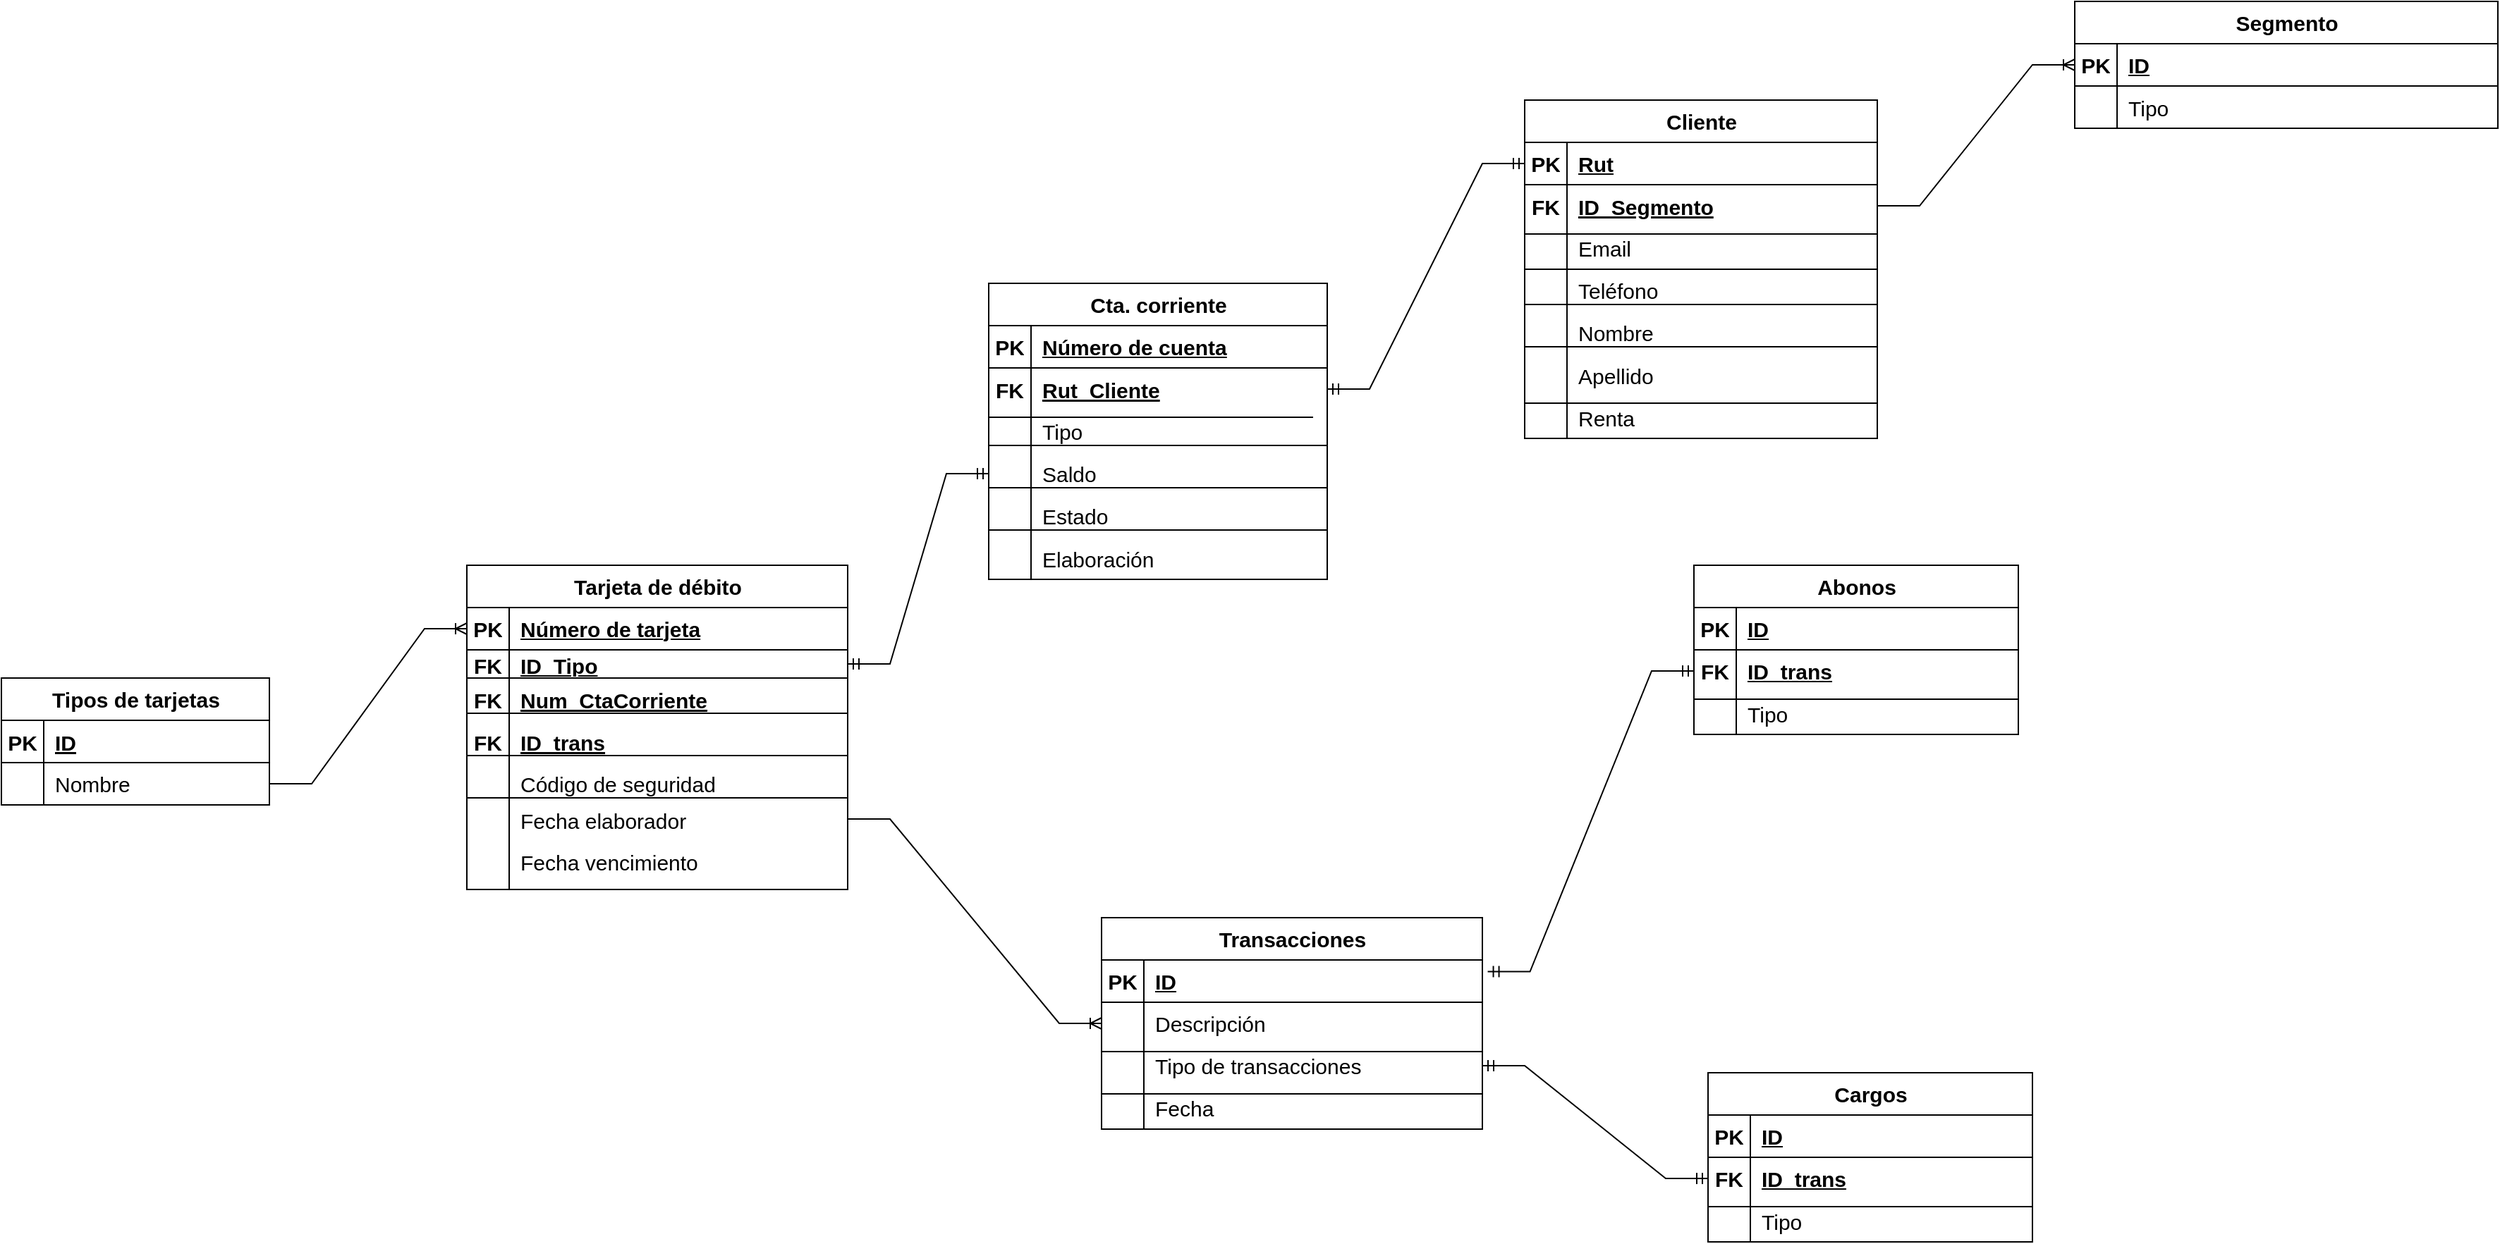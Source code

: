<mxfile version="28.2.5">
  <diagram name="Página-1" id="zGuOW8MlXvTm0jFQxQUc">
    <mxGraphModel dx="1866" dy="1105" grid="1" gridSize="10" guides="1" tooltips="1" connect="1" arrows="1" fold="1" page="1" pageScale="1" pageWidth="6000" pageHeight="4000" math="0" shadow="0">
      <root>
        <mxCell id="0" />
        <mxCell id="1" parent="0" />
        <mxCell id="PVCWbv62_VOwnZHfIBGJ-14" value="Tarjeta de débito" style="shape=table;startSize=30;container=1;collapsible=1;childLayout=tableLayout;fixedRows=1;rowLines=0;fontStyle=1;align=center;resizeLast=1;html=1;fontSize=15;" parent="1" vertex="1">
          <mxGeometry x="2850" y="3880" width="270" height="230" as="geometry" />
        </mxCell>
        <mxCell id="PVCWbv62_VOwnZHfIBGJ-15" value="" style="shape=tableRow;horizontal=0;startSize=0;swimlaneHead=0;swimlaneBody=0;fillColor=none;collapsible=0;dropTarget=0;points=[[0,0.5],[1,0.5]];portConstraint=eastwest;top=0;left=0;right=0;bottom=1;fontSize=15;" parent="PVCWbv62_VOwnZHfIBGJ-14" vertex="1">
          <mxGeometry y="30" width="270" height="30" as="geometry" />
        </mxCell>
        <mxCell id="PVCWbv62_VOwnZHfIBGJ-16" value="PK" style="shape=partialRectangle;connectable=0;fillColor=none;top=0;left=0;bottom=0;right=0;fontStyle=1;overflow=hidden;whiteSpace=wrap;html=1;fontSize=15;" parent="PVCWbv62_VOwnZHfIBGJ-15" vertex="1">
          <mxGeometry width="30" height="30" as="geometry">
            <mxRectangle width="30" height="30" as="alternateBounds" />
          </mxGeometry>
        </mxCell>
        <mxCell id="PVCWbv62_VOwnZHfIBGJ-17" value="Número de tarjeta" style="shape=partialRectangle;connectable=0;fillColor=none;top=0;left=0;bottom=0;right=0;align=left;spacingLeft=6;fontStyle=5;overflow=hidden;whiteSpace=wrap;html=1;fontSize=15;" parent="PVCWbv62_VOwnZHfIBGJ-15" vertex="1">
          <mxGeometry x="30" width="240" height="30" as="geometry">
            <mxRectangle width="240" height="30" as="alternateBounds" />
          </mxGeometry>
        </mxCell>
        <mxCell id="PVCWbv62_VOwnZHfIBGJ-18" value="" style="shape=tableRow;horizontal=0;startSize=0;swimlaneHead=0;swimlaneBody=0;fillColor=none;collapsible=0;dropTarget=0;points=[[0,0.5],[1,0.5]];portConstraint=eastwest;top=0;left=0;right=0;bottom=0;fontSize=15;" parent="PVCWbv62_VOwnZHfIBGJ-14" vertex="1">
          <mxGeometry y="60" width="270" height="20" as="geometry" />
        </mxCell>
        <mxCell id="PVCWbv62_VOwnZHfIBGJ-19" value="&lt;b&gt;FK&lt;/b&gt;" style="shape=partialRectangle;connectable=0;fillColor=none;top=0;left=0;bottom=0;right=0;editable=1;overflow=hidden;whiteSpace=wrap;html=1;fontSize=15;" parent="PVCWbv62_VOwnZHfIBGJ-18" vertex="1">
          <mxGeometry width="30" height="20" as="geometry">
            <mxRectangle width="30" height="20" as="alternateBounds" />
          </mxGeometry>
        </mxCell>
        <mxCell id="PVCWbv62_VOwnZHfIBGJ-20" value="&lt;u&gt;&lt;b&gt;ID_Tipo&lt;/b&gt;&lt;/u&gt;" style="shape=partialRectangle;connectable=0;fillColor=none;top=0;left=0;bottom=0;right=0;align=left;spacingLeft=6;overflow=hidden;whiteSpace=wrap;html=1;fontSize=15;" parent="PVCWbv62_VOwnZHfIBGJ-18" vertex="1">
          <mxGeometry x="30" width="240" height="20" as="geometry">
            <mxRectangle width="240" height="20" as="alternateBounds" />
          </mxGeometry>
        </mxCell>
        <mxCell id="PVCWbv62_VOwnZHfIBGJ-183" value="" style="shape=tableRow;horizontal=0;startSize=0;swimlaneHead=0;swimlaneBody=0;fillColor=none;collapsible=0;dropTarget=0;points=[[0,0.5],[1,0.5]];portConstraint=eastwest;top=0;left=0;right=0;bottom=0;fontSize=15;" parent="PVCWbv62_VOwnZHfIBGJ-14" vertex="1">
          <mxGeometry y="80" width="270" height="30" as="geometry" />
        </mxCell>
        <mxCell id="PVCWbv62_VOwnZHfIBGJ-184" value="FK" style="shape=partialRectangle;connectable=0;fillColor=none;top=0;left=0;bottom=0;right=0;editable=1;overflow=hidden;fontSize=15;fontStyle=1" parent="PVCWbv62_VOwnZHfIBGJ-183" vertex="1">
          <mxGeometry width="30" height="30" as="geometry">
            <mxRectangle width="30" height="30" as="alternateBounds" />
          </mxGeometry>
        </mxCell>
        <mxCell id="PVCWbv62_VOwnZHfIBGJ-185" value="Num_CtaCorriente" style="shape=partialRectangle;connectable=0;fillColor=none;top=0;left=0;bottom=0;right=0;align=left;spacingLeft=6;overflow=hidden;fontSize=15;fontStyle=5" parent="PVCWbv62_VOwnZHfIBGJ-183" vertex="1">
          <mxGeometry x="30" width="240" height="30" as="geometry">
            <mxRectangle width="240" height="30" as="alternateBounds" />
          </mxGeometry>
        </mxCell>
        <mxCell id="-dwViSRETKTNQsfIQmYe-3" value="" style="shape=tableRow;horizontal=0;startSize=0;swimlaneHead=0;swimlaneBody=0;fillColor=none;collapsible=0;dropTarget=0;points=[[0,0.5],[1,0.5]];portConstraint=eastwest;top=0;left=0;right=0;bottom=0;fontSize=15;" vertex="1" parent="PVCWbv62_VOwnZHfIBGJ-14">
          <mxGeometry y="110" width="270" height="30" as="geometry" />
        </mxCell>
        <mxCell id="-dwViSRETKTNQsfIQmYe-4" value="FK" style="shape=partialRectangle;connectable=0;fillColor=none;top=0;left=0;bottom=0;right=0;editable=1;overflow=hidden;fontSize=15;fontStyle=1" vertex="1" parent="-dwViSRETKTNQsfIQmYe-3">
          <mxGeometry width="30" height="30" as="geometry">
            <mxRectangle width="30" height="30" as="alternateBounds" />
          </mxGeometry>
        </mxCell>
        <mxCell id="-dwViSRETKTNQsfIQmYe-5" value="ID_trans" style="shape=partialRectangle;connectable=0;fillColor=none;top=0;left=0;bottom=0;right=0;align=left;spacingLeft=6;overflow=hidden;fontSize=15;fontStyle=5" vertex="1" parent="-dwViSRETKTNQsfIQmYe-3">
          <mxGeometry x="30" width="240" height="30" as="geometry">
            <mxRectangle width="240" height="30" as="alternateBounds" />
          </mxGeometry>
        </mxCell>
        <mxCell id="PVCWbv62_VOwnZHfIBGJ-21" value="" style="shape=tableRow;horizontal=0;startSize=0;swimlaneHead=0;swimlaneBody=0;fillColor=none;collapsible=0;dropTarget=0;points=[[0,0.5],[1,0.5]];portConstraint=eastwest;top=0;left=0;right=0;bottom=0;fontSize=15;" parent="PVCWbv62_VOwnZHfIBGJ-14" vertex="1">
          <mxGeometry y="140" width="270" height="30" as="geometry" />
        </mxCell>
        <mxCell id="PVCWbv62_VOwnZHfIBGJ-22" value="" style="shape=partialRectangle;connectable=0;fillColor=none;top=0;left=0;bottom=0;right=0;editable=1;overflow=hidden;whiteSpace=wrap;html=1;fontSize=15;" parent="PVCWbv62_VOwnZHfIBGJ-21" vertex="1">
          <mxGeometry width="30" height="30" as="geometry">
            <mxRectangle width="30" height="30" as="alternateBounds" />
          </mxGeometry>
        </mxCell>
        <mxCell id="PVCWbv62_VOwnZHfIBGJ-23" value="Código de seguridad" style="shape=partialRectangle;connectable=0;fillColor=none;top=0;left=0;bottom=0;right=0;align=left;spacingLeft=6;overflow=hidden;whiteSpace=wrap;html=1;fontSize=15;" parent="PVCWbv62_VOwnZHfIBGJ-21" vertex="1">
          <mxGeometry x="30" width="240" height="30" as="geometry">
            <mxRectangle width="240" height="30" as="alternateBounds" />
          </mxGeometry>
        </mxCell>
        <mxCell id="PVCWbv62_VOwnZHfIBGJ-24" value="" style="shape=tableRow;horizontal=0;startSize=0;swimlaneHead=0;swimlaneBody=0;fillColor=none;collapsible=0;dropTarget=0;points=[[0,0.5],[1,0.5]];portConstraint=eastwest;top=0;left=0;right=0;bottom=0;fontSize=15;" parent="PVCWbv62_VOwnZHfIBGJ-14" vertex="1">
          <mxGeometry y="170" width="270" height="20" as="geometry" />
        </mxCell>
        <mxCell id="PVCWbv62_VOwnZHfIBGJ-25" value="" style="shape=partialRectangle;connectable=0;fillColor=none;top=0;left=0;bottom=0;right=0;editable=1;overflow=hidden;whiteSpace=wrap;html=1;fontSize=15;" parent="PVCWbv62_VOwnZHfIBGJ-24" vertex="1">
          <mxGeometry width="30" height="20" as="geometry">
            <mxRectangle width="30" height="20" as="alternateBounds" />
          </mxGeometry>
        </mxCell>
        <mxCell id="PVCWbv62_VOwnZHfIBGJ-26" value="Fecha elaborador" style="shape=partialRectangle;connectable=0;fillColor=none;top=0;left=0;bottom=0;right=0;align=left;spacingLeft=6;overflow=hidden;whiteSpace=wrap;html=1;fontSize=15;" parent="PVCWbv62_VOwnZHfIBGJ-24" vertex="1">
          <mxGeometry x="30" width="240" height="20" as="geometry">
            <mxRectangle width="240" height="20" as="alternateBounds" />
          </mxGeometry>
        </mxCell>
        <mxCell id="PVCWbv62_VOwnZHfIBGJ-28" value="" style="shape=tableRow;horizontal=0;startSize=0;swimlaneHead=0;swimlaneBody=0;fillColor=none;collapsible=0;dropTarget=0;points=[[0,0.5],[1,0.5]];portConstraint=eastwest;top=0;left=0;right=0;bottom=0;fontSize=15;" parent="PVCWbv62_VOwnZHfIBGJ-14" vertex="1">
          <mxGeometry y="190" width="270" height="40" as="geometry" />
        </mxCell>
        <mxCell id="PVCWbv62_VOwnZHfIBGJ-29" value="" style="shape=partialRectangle;connectable=0;fillColor=none;top=0;left=0;bottom=0;right=0;editable=1;overflow=hidden;fontSize=15;" parent="PVCWbv62_VOwnZHfIBGJ-28" vertex="1">
          <mxGeometry width="30" height="40" as="geometry">
            <mxRectangle width="30" height="40" as="alternateBounds" />
          </mxGeometry>
        </mxCell>
        <mxCell id="PVCWbv62_VOwnZHfIBGJ-30" value="Fecha vencimiento" style="shape=partialRectangle;connectable=0;fillColor=none;top=0;left=0;bottom=0;right=0;align=left;spacingLeft=6;overflow=hidden;fontSize=15;" parent="PVCWbv62_VOwnZHfIBGJ-28" vertex="1">
          <mxGeometry x="30" width="240" height="40" as="geometry">
            <mxRectangle width="240" height="40" as="alternateBounds" />
          </mxGeometry>
        </mxCell>
        <mxCell id="PVCWbv62_VOwnZHfIBGJ-31" style="edgeStyle=orthogonalEdgeStyle;rounded=0;orthogonalLoop=1;jettySize=auto;html=1;exitX=0.5;exitY=1;exitDx=0;exitDy=0;entryX=0.503;entryY=1.022;entryDx=0;entryDy=0;entryPerimeter=0;fontSize=15;" parent="PVCWbv62_VOwnZHfIBGJ-14" source="PVCWbv62_VOwnZHfIBGJ-14" target="PVCWbv62_VOwnZHfIBGJ-28" edge="1">
          <mxGeometry relative="1" as="geometry" />
        </mxCell>
        <mxCell id="PVCWbv62_VOwnZHfIBGJ-36" value="Tipos de tarjetas" style="shape=table;startSize=30;container=1;collapsible=1;childLayout=tableLayout;fixedRows=1;rowLines=0;fontStyle=1;align=center;resizeLast=1;html=1;fontSize=15;" parent="1" vertex="1">
          <mxGeometry x="2520" y="3960" width="190" height="90" as="geometry" />
        </mxCell>
        <mxCell id="m0Mrnol7R8_6-T-omdKF-2" value="" style="shape=tableRow;horizontal=0;startSize=0;swimlaneHead=0;swimlaneBody=0;fillColor=none;collapsible=0;dropTarget=0;points=[[0,0.5],[1,0.5]];portConstraint=eastwest;top=0;left=0;right=0;bottom=0;strokeWidth=1;fontSize=15;" parent="PVCWbv62_VOwnZHfIBGJ-36" vertex="1">
          <mxGeometry y="30" width="190" height="30" as="geometry" />
        </mxCell>
        <mxCell id="m0Mrnol7R8_6-T-omdKF-3" value="PK" style="shape=partialRectangle;connectable=0;fillColor=none;top=0;left=0;bottom=0;right=0;editable=1;overflow=hidden;strokeWidth=1;fontSize=15;fontStyle=1" parent="m0Mrnol7R8_6-T-omdKF-2" vertex="1">
          <mxGeometry width="30" height="30" as="geometry">
            <mxRectangle width="30" height="30" as="alternateBounds" />
          </mxGeometry>
        </mxCell>
        <mxCell id="m0Mrnol7R8_6-T-omdKF-4" value="ID" style="shape=partialRectangle;connectable=0;fillColor=none;top=0;left=0;bottom=0;right=0;align=left;spacingLeft=6;overflow=hidden;strokeWidth=1;fontSize=15;fontStyle=5" parent="m0Mrnol7R8_6-T-omdKF-2" vertex="1">
          <mxGeometry x="30" width="160" height="30" as="geometry">
            <mxRectangle width="160" height="30" as="alternateBounds" />
          </mxGeometry>
        </mxCell>
        <mxCell id="PVCWbv62_VOwnZHfIBGJ-40" value="" style="shape=tableRow;horizontal=0;startSize=0;swimlaneHead=0;swimlaneBody=0;fillColor=none;collapsible=0;dropTarget=0;points=[[0,0.5],[1,0.5]];portConstraint=eastwest;top=0;left=0;right=0;bottom=0;fontSize=15;" parent="PVCWbv62_VOwnZHfIBGJ-36" vertex="1">
          <mxGeometry y="60" width="190" height="30" as="geometry" />
        </mxCell>
        <mxCell id="PVCWbv62_VOwnZHfIBGJ-41" value="" style="shape=partialRectangle;connectable=0;fillColor=none;top=0;left=0;bottom=0;right=0;editable=1;overflow=hidden;whiteSpace=wrap;html=1;fontSize=15;" parent="PVCWbv62_VOwnZHfIBGJ-40" vertex="1">
          <mxGeometry width="30" height="30" as="geometry">
            <mxRectangle width="30" height="30" as="alternateBounds" />
          </mxGeometry>
        </mxCell>
        <mxCell id="PVCWbv62_VOwnZHfIBGJ-42" value="Nombre" style="shape=partialRectangle;connectable=0;fillColor=none;top=0;left=0;bottom=0;right=0;align=left;spacingLeft=6;overflow=hidden;whiteSpace=wrap;html=1;fontSize=15;" parent="PVCWbv62_VOwnZHfIBGJ-40" vertex="1">
          <mxGeometry x="30" width="160" height="30" as="geometry">
            <mxRectangle width="160" height="30" as="alternateBounds" />
          </mxGeometry>
        </mxCell>
        <mxCell id="PVCWbv62_VOwnZHfIBGJ-54" value="" style="edgeStyle=entityRelationEdgeStyle;fontSize=12;html=1;endArrow=ERoneToMany;rounded=0;entryX=0;entryY=0.5;entryDx=0;entryDy=0;exitX=1;exitY=0.5;exitDx=0;exitDy=0;" parent="1" target="PVCWbv62_VOwnZHfIBGJ-15" edge="1">
          <mxGeometry width="100" height="100" relative="1" as="geometry">
            <mxPoint x="2710" y="4035" as="sourcePoint" />
            <mxPoint x="2820" y="3950" as="targetPoint" />
          </mxGeometry>
        </mxCell>
        <mxCell id="PVCWbv62_VOwnZHfIBGJ-55" value="" style="line;strokeWidth=1;rotatable=0;dashed=0;labelPosition=right;align=left;verticalAlign=middle;spacingTop=0;spacingLeft=6;points=[];portConstraint=eastwest;" parent="1" vertex="1">
          <mxGeometry x="2850" y="3955" width="270" height="10" as="geometry" />
        </mxCell>
        <mxCell id="PVCWbv62_VOwnZHfIBGJ-56" value="" style="line;strokeWidth=1;rotatable=0;dashed=0;labelPosition=right;align=left;verticalAlign=middle;spacingTop=0;spacingLeft=6;points=[];portConstraint=eastwest;" parent="1" vertex="1">
          <mxGeometry x="2850" y="3980" width="270" height="10" as="geometry" />
        </mxCell>
        <mxCell id="PVCWbv62_VOwnZHfIBGJ-57" value="" style="line;strokeWidth=1;rotatable=0;dashed=0;labelPosition=right;align=left;verticalAlign=middle;spacingTop=0;spacingLeft=6;points=[];portConstraint=eastwest;" parent="1" vertex="1">
          <mxGeometry x="2850" y="4010" width="270" height="10" as="geometry" />
        </mxCell>
        <mxCell id="PVCWbv62_VOwnZHfIBGJ-58" value="Transacciones" style="shape=table;startSize=30;container=1;collapsible=1;childLayout=tableLayout;fixedRows=1;rowLines=0;fontStyle=1;align=center;resizeLast=1;html=1;fontSize=15;" parent="1" vertex="1">
          <mxGeometry x="3300" y="4130" width="270" height="150" as="geometry" />
        </mxCell>
        <mxCell id="PVCWbv62_VOwnZHfIBGJ-59" value="" style="shape=tableRow;horizontal=0;startSize=0;swimlaneHead=0;swimlaneBody=0;fillColor=none;collapsible=0;dropTarget=0;points=[[0,0.5],[1,0.5]];portConstraint=eastwest;top=0;left=0;right=0;bottom=1;fontSize=15;" parent="PVCWbv62_VOwnZHfIBGJ-58" vertex="1">
          <mxGeometry y="30" width="270" height="30" as="geometry" />
        </mxCell>
        <mxCell id="PVCWbv62_VOwnZHfIBGJ-60" value="PK" style="shape=partialRectangle;connectable=0;fillColor=none;top=0;left=0;bottom=0;right=0;fontStyle=1;overflow=hidden;whiteSpace=wrap;html=1;fontSize=15;" parent="PVCWbv62_VOwnZHfIBGJ-59" vertex="1">
          <mxGeometry width="30" height="30" as="geometry">
            <mxRectangle width="30" height="30" as="alternateBounds" />
          </mxGeometry>
        </mxCell>
        <mxCell id="PVCWbv62_VOwnZHfIBGJ-61" value="ID" style="shape=partialRectangle;connectable=0;fillColor=none;top=0;left=0;bottom=0;right=0;align=left;spacingLeft=6;fontStyle=5;overflow=hidden;whiteSpace=wrap;html=1;fontSize=15;" parent="PVCWbv62_VOwnZHfIBGJ-59" vertex="1">
          <mxGeometry x="30" width="240" height="30" as="geometry">
            <mxRectangle width="240" height="30" as="alternateBounds" />
          </mxGeometry>
        </mxCell>
        <mxCell id="PVCWbv62_VOwnZHfIBGJ-62" value="" style="shape=tableRow;horizontal=0;startSize=0;swimlaneHead=0;swimlaneBody=0;fillColor=none;collapsible=0;dropTarget=0;points=[[0,0.5],[1,0.5]];portConstraint=eastwest;top=0;left=0;right=0;bottom=0;fontSize=15;" parent="PVCWbv62_VOwnZHfIBGJ-58" vertex="1">
          <mxGeometry y="60" width="270" height="30" as="geometry" />
        </mxCell>
        <mxCell id="PVCWbv62_VOwnZHfIBGJ-63" value="" style="shape=partialRectangle;connectable=0;fillColor=none;top=0;left=0;bottom=0;right=0;editable=1;overflow=hidden;whiteSpace=wrap;html=1;fontSize=15;" parent="PVCWbv62_VOwnZHfIBGJ-62" vertex="1">
          <mxGeometry width="30" height="30" as="geometry">
            <mxRectangle width="30" height="30" as="alternateBounds" />
          </mxGeometry>
        </mxCell>
        <mxCell id="PVCWbv62_VOwnZHfIBGJ-64" value="Descripción" style="shape=partialRectangle;connectable=0;fillColor=none;top=0;left=0;bottom=0;right=0;align=left;spacingLeft=6;overflow=hidden;whiteSpace=wrap;html=1;fontSize=15;" parent="PVCWbv62_VOwnZHfIBGJ-62" vertex="1">
          <mxGeometry x="30" width="240" height="30" as="geometry">
            <mxRectangle width="240" height="30" as="alternateBounds" />
          </mxGeometry>
        </mxCell>
        <mxCell id="PVCWbv62_VOwnZHfIBGJ-65" value="" style="shape=tableRow;horizontal=0;startSize=0;swimlaneHead=0;swimlaneBody=0;fillColor=none;collapsible=0;dropTarget=0;points=[[0,0.5],[1,0.5]];portConstraint=eastwest;top=0;left=0;right=0;bottom=0;fontSize=15;" parent="PVCWbv62_VOwnZHfIBGJ-58" vertex="1">
          <mxGeometry y="90" width="270" height="30" as="geometry" />
        </mxCell>
        <mxCell id="PVCWbv62_VOwnZHfIBGJ-66" value="" style="shape=partialRectangle;connectable=0;fillColor=none;top=0;left=0;bottom=0;right=0;editable=1;overflow=hidden;whiteSpace=wrap;html=1;fontSize=15;" parent="PVCWbv62_VOwnZHfIBGJ-65" vertex="1">
          <mxGeometry width="30" height="30" as="geometry">
            <mxRectangle width="30" height="30" as="alternateBounds" />
          </mxGeometry>
        </mxCell>
        <mxCell id="PVCWbv62_VOwnZHfIBGJ-67" value="Tipo de transacciones" style="shape=partialRectangle;connectable=0;fillColor=none;top=0;left=0;bottom=0;right=0;align=left;spacingLeft=6;overflow=hidden;whiteSpace=wrap;html=1;fontSize=15;" parent="PVCWbv62_VOwnZHfIBGJ-65" vertex="1">
          <mxGeometry x="30" width="240" height="30" as="geometry">
            <mxRectangle width="240" height="30" as="alternateBounds" />
          </mxGeometry>
        </mxCell>
        <mxCell id="PVCWbv62_VOwnZHfIBGJ-68" value="" style="shape=tableRow;horizontal=0;startSize=0;swimlaneHead=0;swimlaneBody=0;fillColor=none;collapsible=0;dropTarget=0;points=[[0,0.5],[1,0.5]];portConstraint=eastwest;top=0;left=0;right=0;bottom=0;fontSize=15;" parent="PVCWbv62_VOwnZHfIBGJ-58" vertex="1">
          <mxGeometry y="120" width="270" height="30" as="geometry" />
        </mxCell>
        <mxCell id="PVCWbv62_VOwnZHfIBGJ-69" value="" style="shape=partialRectangle;connectable=0;fillColor=none;top=0;left=0;bottom=0;right=0;editable=1;overflow=hidden;whiteSpace=wrap;html=1;fontSize=15;" parent="PVCWbv62_VOwnZHfIBGJ-68" vertex="1">
          <mxGeometry width="30" height="30" as="geometry">
            <mxRectangle width="30" height="30" as="alternateBounds" />
          </mxGeometry>
        </mxCell>
        <mxCell id="PVCWbv62_VOwnZHfIBGJ-70" value="Fecha" style="shape=partialRectangle;connectable=0;fillColor=none;top=0;left=0;bottom=0;right=0;align=left;spacingLeft=6;overflow=hidden;whiteSpace=wrap;html=1;fontSize=15;" parent="PVCWbv62_VOwnZHfIBGJ-68" vertex="1">
          <mxGeometry x="30" width="240" height="30" as="geometry">
            <mxRectangle width="240" height="30" as="alternateBounds" />
          </mxGeometry>
        </mxCell>
        <mxCell id="PVCWbv62_VOwnZHfIBGJ-97" value="Abonos" style="shape=table;startSize=30;container=1;collapsible=1;childLayout=tableLayout;fixedRows=1;rowLines=0;fontStyle=1;align=center;resizeLast=1;html=1;fontSize=15;" parent="1" vertex="1">
          <mxGeometry x="3720" y="3880" width="230" height="120" as="geometry" />
        </mxCell>
        <mxCell id="PVCWbv62_VOwnZHfIBGJ-98" value="" style="shape=tableRow;horizontal=0;startSize=0;swimlaneHead=0;swimlaneBody=0;fillColor=none;collapsible=0;dropTarget=0;points=[[0,0.5],[1,0.5]];portConstraint=eastwest;top=0;left=0;right=0;bottom=1;fontSize=15;" parent="PVCWbv62_VOwnZHfIBGJ-97" vertex="1">
          <mxGeometry y="30" width="230" height="30" as="geometry" />
        </mxCell>
        <mxCell id="PVCWbv62_VOwnZHfIBGJ-99" value="PK" style="shape=partialRectangle;connectable=0;fillColor=none;top=0;left=0;bottom=0;right=0;fontStyle=1;overflow=hidden;whiteSpace=wrap;html=1;fontSize=15;" parent="PVCWbv62_VOwnZHfIBGJ-98" vertex="1">
          <mxGeometry width="30" height="30" as="geometry">
            <mxRectangle width="30" height="30" as="alternateBounds" />
          </mxGeometry>
        </mxCell>
        <mxCell id="PVCWbv62_VOwnZHfIBGJ-100" value="ID" style="shape=partialRectangle;connectable=0;fillColor=none;top=0;left=0;bottom=0;right=0;align=left;spacingLeft=6;fontStyle=5;overflow=hidden;whiteSpace=wrap;html=1;fontSize=15;" parent="PVCWbv62_VOwnZHfIBGJ-98" vertex="1">
          <mxGeometry x="30" width="200" height="30" as="geometry">
            <mxRectangle width="200" height="30" as="alternateBounds" />
          </mxGeometry>
        </mxCell>
        <mxCell id="PVCWbv62_VOwnZHfIBGJ-101" value="" style="shape=tableRow;horizontal=0;startSize=0;swimlaneHead=0;swimlaneBody=0;fillColor=none;collapsible=0;dropTarget=0;points=[[0,0.5],[1,0.5]];portConstraint=eastwest;top=0;left=0;right=0;bottom=0;fontSize=15;" parent="PVCWbv62_VOwnZHfIBGJ-97" vertex="1">
          <mxGeometry y="60" width="230" height="30" as="geometry" />
        </mxCell>
        <mxCell id="PVCWbv62_VOwnZHfIBGJ-102" value="&lt;b&gt;FK&lt;/b&gt;" style="shape=partialRectangle;connectable=0;fillColor=none;top=0;left=0;bottom=0;right=0;editable=1;overflow=hidden;whiteSpace=wrap;html=1;fontSize=15;" parent="PVCWbv62_VOwnZHfIBGJ-101" vertex="1">
          <mxGeometry width="30" height="30" as="geometry">
            <mxRectangle width="30" height="30" as="alternateBounds" />
          </mxGeometry>
        </mxCell>
        <mxCell id="PVCWbv62_VOwnZHfIBGJ-103" value="&lt;u&gt;&lt;b&gt;ID_trans&lt;/b&gt;&lt;/u&gt;" style="shape=partialRectangle;connectable=0;fillColor=none;top=0;left=0;bottom=0;right=0;align=left;spacingLeft=6;overflow=hidden;whiteSpace=wrap;html=1;fontSize=15;" parent="PVCWbv62_VOwnZHfIBGJ-101" vertex="1">
          <mxGeometry x="30" width="200" height="30" as="geometry">
            <mxRectangle width="200" height="30" as="alternateBounds" />
          </mxGeometry>
        </mxCell>
        <mxCell id="PVCWbv62_VOwnZHfIBGJ-148" value="" style="shape=tableRow;horizontal=0;startSize=0;swimlaneHead=0;swimlaneBody=0;fillColor=none;collapsible=0;dropTarget=0;points=[[0,0.5],[1,0.5]];portConstraint=eastwest;top=0;left=0;right=0;bottom=0;fontSize=15;" parent="PVCWbv62_VOwnZHfIBGJ-97" vertex="1">
          <mxGeometry y="90" width="230" height="30" as="geometry" />
        </mxCell>
        <mxCell id="PVCWbv62_VOwnZHfIBGJ-149" value="" style="shape=partialRectangle;connectable=0;fillColor=none;top=0;left=0;bottom=0;right=0;editable=1;overflow=hidden;fontSize=15;" parent="PVCWbv62_VOwnZHfIBGJ-148" vertex="1">
          <mxGeometry width="30" height="30" as="geometry">
            <mxRectangle width="30" height="30" as="alternateBounds" />
          </mxGeometry>
        </mxCell>
        <mxCell id="PVCWbv62_VOwnZHfIBGJ-150" value="Tipo" style="shape=partialRectangle;connectable=0;fillColor=none;top=0;left=0;bottom=0;right=0;align=left;spacingLeft=6;overflow=hidden;fontSize=15;" parent="PVCWbv62_VOwnZHfIBGJ-148" vertex="1">
          <mxGeometry x="30" width="200" height="30" as="geometry">
            <mxRectangle width="200" height="30" as="alternateBounds" />
          </mxGeometry>
        </mxCell>
        <mxCell id="PVCWbv62_VOwnZHfIBGJ-118" value="Cargos" style="shape=table;startSize=30;container=1;collapsible=1;childLayout=tableLayout;fixedRows=1;rowLines=0;fontStyle=1;align=center;resizeLast=1;html=1;fontSize=15;" parent="1" vertex="1">
          <mxGeometry x="3730" y="4240" width="230" height="120" as="geometry" />
        </mxCell>
        <mxCell id="PVCWbv62_VOwnZHfIBGJ-119" value="" style="shape=tableRow;horizontal=0;startSize=0;swimlaneHead=0;swimlaneBody=0;fillColor=none;collapsible=0;dropTarget=0;points=[[0,0.5],[1,0.5]];portConstraint=eastwest;top=0;left=0;right=0;bottom=1;fontSize=15;" parent="PVCWbv62_VOwnZHfIBGJ-118" vertex="1">
          <mxGeometry y="30" width="230" height="30" as="geometry" />
        </mxCell>
        <mxCell id="PVCWbv62_VOwnZHfIBGJ-120" value="PK" style="shape=partialRectangle;connectable=0;fillColor=none;top=0;left=0;bottom=0;right=0;fontStyle=1;overflow=hidden;whiteSpace=wrap;html=1;fontSize=15;" parent="PVCWbv62_VOwnZHfIBGJ-119" vertex="1">
          <mxGeometry width="30" height="30" as="geometry">
            <mxRectangle width="30" height="30" as="alternateBounds" />
          </mxGeometry>
        </mxCell>
        <mxCell id="PVCWbv62_VOwnZHfIBGJ-121" value="ID" style="shape=partialRectangle;connectable=0;fillColor=none;top=0;left=0;bottom=0;right=0;align=left;spacingLeft=6;fontStyle=5;overflow=hidden;whiteSpace=wrap;html=1;fontSize=15;" parent="PVCWbv62_VOwnZHfIBGJ-119" vertex="1">
          <mxGeometry x="30" width="200" height="30" as="geometry">
            <mxRectangle width="200" height="30" as="alternateBounds" />
          </mxGeometry>
        </mxCell>
        <mxCell id="PVCWbv62_VOwnZHfIBGJ-122" value="" style="shape=tableRow;horizontal=0;startSize=0;swimlaneHead=0;swimlaneBody=0;fillColor=none;collapsible=0;dropTarget=0;points=[[0,0.5],[1,0.5]];portConstraint=eastwest;top=0;left=0;right=0;bottom=0;fontSize=15;" parent="PVCWbv62_VOwnZHfIBGJ-118" vertex="1">
          <mxGeometry y="60" width="230" height="30" as="geometry" />
        </mxCell>
        <mxCell id="PVCWbv62_VOwnZHfIBGJ-123" value="&lt;b&gt;FK&lt;/b&gt;" style="shape=partialRectangle;connectable=0;fillColor=none;top=0;left=0;bottom=0;right=0;editable=1;overflow=hidden;whiteSpace=wrap;html=1;fontSize=15;" parent="PVCWbv62_VOwnZHfIBGJ-122" vertex="1">
          <mxGeometry width="30" height="30" as="geometry">
            <mxRectangle width="30" height="30" as="alternateBounds" />
          </mxGeometry>
        </mxCell>
        <mxCell id="PVCWbv62_VOwnZHfIBGJ-124" value="&lt;u&gt;&lt;b&gt;ID_trans&lt;/b&gt;&lt;/u&gt;" style="shape=partialRectangle;connectable=0;fillColor=none;top=0;left=0;bottom=0;right=0;align=left;spacingLeft=6;overflow=hidden;whiteSpace=wrap;html=1;fontSize=15;" parent="PVCWbv62_VOwnZHfIBGJ-122" vertex="1">
          <mxGeometry x="30" width="200" height="30" as="geometry">
            <mxRectangle width="200" height="30" as="alternateBounds" />
          </mxGeometry>
        </mxCell>
        <mxCell id="m0Mrnol7R8_6-T-omdKF-63" value="" style="shape=tableRow;horizontal=0;startSize=0;swimlaneHead=0;swimlaneBody=0;fillColor=none;collapsible=0;dropTarget=0;points=[[0,0.5],[1,0.5]];portConstraint=eastwest;top=0;left=0;right=0;bottom=0;fontSize=15;" parent="PVCWbv62_VOwnZHfIBGJ-118" vertex="1">
          <mxGeometry y="90" width="230" height="30" as="geometry" />
        </mxCell>
        <mxCell id="m0Mrnol7R8_6-T-omdKF-64" value="" style="shape=partialRectangle;connectable=0;fillColor=none;top=0;left=0;bottom=0;right=0;editable=1;overflow=hidden;fontSize=15;" parent="m0Mrnol7R8_6-T-omdKF-63" vertex="1">
          <mxGeometry width="30" height="30" as="geometry">
            <mxRectangle width="30" height="30" as="alternateBounds" />
          </mxGeometry>
        </mxCell>
        <mxCell id="m0Mrnol7R8_6-T-omdKF-65" value="Tipo" style="shape=partialRectangle;connectable=0;fillColor=none;top=0;left=0;bottom=0;right=0;align=left;spacingLeft=6;overflow=hidden;fontSize=15;" parent="m0Mrnol7R8_6-T-omdKF-63" vertex="1">
          <mxGeometry x="30" width="200" height="30" as="geometry">
            <mxRectangle width="200" height="30" as="alternateBounds" />
          </mxGeometry>
        </mxCell>
        <mxCell id="PVCWbv62_VOwnZHfIBGJ-167" value="" style="edgeStyle=entityRelationEdgeStyle;fontSize=12;html=1;endArrow=ERmandOne;startArrow=ERmandOne;rounded=0;exitX=1.014;exitY=0.277;exitDx=0;exitDy=0;exitPerimeter=0;entryX=0;entryY=0.5;entryDx=0;entryDy=0;" parent="1" source="PVCWbv62_VOwnZHfIBGJ-59" target="PVCWbv62_VOwnZHfIBGJ-101" edge="1">
          <mxGeometry width="100" height="100" relative="1" as="geometry">
            <mxPoint x="3590" y="4170" as="sourcePoint" />
            <mxPoint x="3690" y="4070" as="targetPoint" />
          </mxGeometry>
        </mxCell>
        <mxCell id="PVCWbv62_VOwnZHfIBGJ-168" value="" style="edgeStyle=entityRelationEdgeStyle;fontSize=12;html=1;endArrow=ERmandOne;startArrow=ERmandOne;rounded=0;exitX=1;exitY=0.5;exitDx=0;exitDy=0;entryX=0;entryY=0.5;entryDx=0;entryDy=0;" parent="1" source="PVCWbv62_VOwnZHfIBGJ-65" target="PVCWbv62_VOwnZHfIBGJ-122" edge="1">
          <mxGeometry width="100" height="100" relative="1" as="geometry">
            <mxPoint x="3574" y="4503" as="sourcePoint" />
            <mxPoint x="3720" y="4320" as="targetPoint" />
          </mxGeometry>
        </mxCell>
        <mxCell id="PVCWbv62_VOwnZHfIBGJ-169" value="Cta. corriente" style="shape=table;startSize=30;container=1;collapsible=1;childLayout=tableLayout;fixedRows=1;rowLines=0;fontStyle=1;align=center;resizeLast=1;html=1;fontSize=15;" parent="1" vertex="1">
          <mxGeometry x="3220" y="3680" width="240" height="210" as="geometry" />
        </mxCell>
        <mxCell id="PVCWbv62_VOwnZHfIBGJ-170" value="" style="shape=tableRow;horizontal=0;startSize=0;swimlaneHead=0;swimlaneBody=0;fillColor=none;collapsible=0;dropTarget=0;points=[[0,0.5],[1,0.5]];portConstraint=eastwest;top=0;left=0;right=0;bottom=1;fontSize=15;" parent="PVCWbv62_VOwnZHfIBGJ-169" vertex="1">
          <mxGeometry y="30" width="240" height="30" as="geometry" />
        </mxCell>
        <mxCell id="PVCWbv62_VOwnZHfIBGJ-171" value="PK" style="shape=partialRectangle;connectable=0;fillColor=none;top=0;left=0;bottom=0;right=0;fontStyle=1;overflow=hidden;whiteSpace=wrap;html=1;fontSize=15;" parent="PVCWbv62_VOwnZHfIBGJ-170" vertex="1">
          <mxGeometry width="30" height="30" as="geometry">
            <mxRectangle width="30" height="30" as="alternateBounds" />
          </mxGeometry>
        </mxCell>
        <mxCell id="PVCWbv62_VOwnZHfIBGJ-172" value="Número de cuenta" style="shape=partialRectangle;connectable=0;fillColor=none;top=0;left=0;bottom=0;right=0;align=left;spacingLeft=6;fontStyle=5;overflow=hidden;whiteSpace=wrap;html=1;fontSize=15;" parent="PVCWbv62_VOwnZHfIBGJ-170" vertex="1">
          <mxGeometry x="30" width="210" height="30" as="geometry">
            <mxRectangle width="210" height="30" as="alternateBounds" />
          </mxGeometry>
        </mxCell>
        <mxCell id="PVCWbv62_VOwnZHfIBGJ-225" value="" style="shape=tableRow;horizontal=0;startSize=0;swimlaneHead=0;swimlaneBody=0;fillColor=none;collapsible=0;dropTarget=0;points=[[0,0.5],[1,0.5]];portConstraint=eastwest;top=0;left=0;right=0;bottom=0;fontSize=15;" parent="PVCWbv62_VOwnZHfIBGJ-169" vertex="1">
          <mxGeometry y="60" width="240" height="30" as="geometry" />
        </mxCell>
        <mxCell id="PVCWbv62_VOwnZHfIBGJ-226" value="FK" style="shape=partialRectangle;connectable=0;fillColor=none;top=0;left=0;bottom=0;right=0;editable=1;overflow=hidden;fontSize=15;fontStyle=1" parent="PVCWbv62_VOwnZHfIBGJ-225" vertex="1">
          <mxGeometry width="30" height="30" as="geometry">
            <mxRectangle width="30" height="30" as="alternateBounds" />
          </mxGeometry>
        </mxCell>
        <mxCell id="PVCWbv62_VOwnZHfIBGJ-227" value="Rut_Cliente" style="shape=partialRectangle;connectable=0;fillColor=none;top=0;left=0;bottom=0;right=0;align=left;spacingLeft=6;overflow=hidden;fontSize=15;fontStyle=5" parent="PVCWbv62_VOwnZHfIBGJ-225" vertex="1">
          <mxGeometry x="30" width="210" height="30" as="geometry">
            <mxRectangle width="210" height="30" as="alternateBounds" />
          </mxGeometry>
        </mxCell>
        <mxCell id="PVCWbv62_VOwnZHfIBGJ-173" value="" style="shape=tableRow;horizontal=0;startSize=0;swimlaneHead=0;swimlaneBody=0;fillColor=none;collapsible=0;dropTarget=0;points=[[0,0.5],[1,0.5]];portConstraint=eastwest;top=0;left=0;right=0;bottom=0;fontSize=15;" parent="PVCWbv62_VOwnZHfIBGJ-169" vertex="1">
          <mxGeometry y="90" width="240" height="30" as="geometry" />
        </mxCell>
        <mxCell id="PVCWbv62_VOwnZHfIBGJ-174" value="" style="shape=partialRectangle;connectable=0;fillColor=none;top=0;left=0;bottom=0;right=0;editable=1;overflow=hidden;whiteSpace=wrap;html=1;fontSize=15;" parent="PVCWbv62_VOwnZHfIBGJ-173" vertex="1">
          <mxGeometry width="30" height="30" as="geometry">
            <mxRectangle width="30" height="30" as="alternateBounds" />
          </mxGeometry>
        </mxCell>
        <mxCell id="PVCWbv62_VOwnZHfIBGJ-175" value="Tipo" style="shape=partialRectangle;connectable=0;fillColor=none;top=0;left=0;bottom=0;right=0;align=left;spacingLeft=6;overflow=hidden;whiteSpace=wrap;html=1;fontSize=15;" parent="PVCWbv62_VOwnZHfIBGJ-173" vertex="1">
          <mxGeometry x="30" width="210" height="30" as="geometry">
            <mxRectangle width="210" height="30" as="alternateBounds" />
          </mxGeometry>
        </mxCell>
        <mxCell id="PVCWbv62_VOwnZHfIBGJ-176" value="" style="shape=tableRow;horizontal=0;startSize=0;swimlaneHead=0;swimlaneBody=0;fillColor=none;collapsible=0;dropTarget=0;points=[[0,0.5],[1,0.5]];portConstraint=eastwest;top=0;left=0;right=0;bottom=0;fontSize=15;" parent="PVCWbv62_VOwnZHfIBGJ-169" vertex="1">
          <mxGeometry y="120" width="240" height="30" as="geometry" />
        </mxCell>
        <mxCell id="PVCWbv62_VOwnZHfIBGJ-177" value="" style="shape=partialRectangle;connectable=0;fillColor=none;top=0;left=0;bottom=0;right=0;editable=1;overflow=hidden;whiteSpace=wrap;html=1;fontSize=15;" parent="PVCWbv62_VOwnZHfIBGJ-176" vertex="1">
          <mxGeometry width="30" height="30" as="geometry">
            <mxRectangle width="30" height="30" as="alternateBounds" />
          </mxGeometry>
        </mxCell>
        <mxCell id="PVCWbv62_VOwnZHfIBGJ-178" value="Saldo" style="shape=partialRectangle;connectable=0;fillColor=none;top=0;left=0;bottom=0;right=0;align=left;spacingLeft=6;overflow=hidden;whiteSpace=wrap;html=1;fontSize=15;" parent="PVCWbv62_VOwnZHfIBGJ-176" vertex="1">
          <mxGeometry x="30" width="210" height="30" as="geometry">
            <mxRectangle width="210" height="30" as="alternateBounds" />
          </mxGeometry>
        </mxCell>
        <mxCell id="PVCWbv62_VOwnZHfIBGJ-179" value="" style="shape=tableRow;horizontal=0;startSize=0;swimlaneHead=0;swimlaneBody=0;fillColor=none;collapsible=0;dropTarget=0;points=[[0,0.5],[1,0.5]];portConstraint=eastwest;top=0;left=0;right=0;bottom=0;fontSize=15;" parent="PVCWbv62_VOwnZHfIBGJ-169" vertex="1">
          <mxGeometry y="150" width="240" height="30" as="geometry" />
        </mxCell>
        <mxCell id="PVCWbv62_VOwnZHfIBGJ-180" value="" style="shape=partialRectangle;connectable=0;fillColor=none;top=0;left=0;bottom=0;right=0;editable=1;overflow=hidden;whiteSpace=wrap;html=1;fontSize=15;" parent="PVCWbv62_VOwnZHfIBGJ-179" vertex="1">
          <mxGeometry width="30" height="30" as="geometry">
            <mxRectangle width="30" height="30" as="alternateBounds" />
          </mxGeometry>
        </mxCell>
        <mxCell id="PVCWbv62_VOwnZHfIBGJ-181" value="Estado" style="shape=partialRectangle;connectable=0;fillColor=none;top=0;left=0;bottom=0;right=0;align=left;spacingLeft=6;overflow=hidden;whiteSpace=wrap;html=1;fontSize=15;" parent="PVCWbv62_VOwnZHfIBGJ-179" vertex="1">
          <mxGeometry x="30" width="210" height="30" as="geometry">
            <mxRectangle width="210" height="30" as="alternateBounds" />
          </mxGeometry>
        </mxCell>
        <mxCell id="PVCWbv62_VOwnZHfIBGJ-187" value="" style="shape=tableRow;horizontal=0;startSize=0;swimlaneHead=0;swimlaneBody=0;fillColor=none;collapsible=0;dropTarget=0;points=[[0,0.5],[1,0.5]];portConstraint=eastwest;top=0;left=0;right=0;bottom=0;fontSize=15;" parent="PVCWbv62_VOwnZHfIBGJ-169" vertex="1">
          <mxGeometry y="180" width="240" height="30" as="geometry" />
        </mxCell>
        <mxCell id="PVCWbv62_VOwnZHfIBGJ-188" value="" style="shape=partialRectangle;connectable=0;fillColor=none;top=0;left=0;bottom=0;right=0;editable=1;overflow=hidden;fontSize=15;" parent="PVCWbv62_VOwnZHfIBGJ-187" vertex="1">
          <mxGeometry width="30" height="30" as="geometry">
            <mxRectangle width="30" height="30" as="alternateBounds" />
          </mxGeometry>
        </mxCell>
        <mxCell id="PVCWbv62_VOwnZHfIBGJ-189" value="Elaboración" style="shape=partialRectangle;connectable=0;fillColor=none;top=0;left=0;bottom=0;right=0;align=left;spacingLeft=6;overflow=hidden;fontSize=15;" parent="PVCWbv62_VOwnZHfIBGJ-187" vertex="1">
          <mxGeometry x="30" width="210" height="30" as="geometry">
            <mxRectangle width="210" height="30" as="alternateBounds" />
          </mxGeometry>
        </mxCell>
        <mxCell id="PVCWbv62_VOwnZHfIBGJ-194" value="" style="edgeStyle=entityRelationEdgeStyle;fontSize=12;html=1;endArrow=ERmandOne;startArrow=ERmandOne;rounded=0;exitX=1;exitY=0.5;exitDx=0;exitDy=0;entryX=0;entryY=0.5;entryDx=0;entryDy=0;" parent="1" source="PVCWbv62_VOwnZHfIBGJ-18" target="PVCWbv62_VOwnZHfIBGJ-176" edge="1">
          <mxGeometry width="100" height="100" relative="1" as="geometry">
            <mxPoint x="3120" y="3910" as="sourcePoint" />
            <mxPoint x="3220" y="3810" as="targetPoint" />
          </mxGeometry>
        </mxCell>
        <mxCell id="PVCWbv62_VOwnZHfIBGJ-195" value="Cliente" style="shape=table;startSize=30;container=1;collapsible=1;childLayout=tableLayout;fixedRows=1;rowLines=0;fontStyle=1;align=center;resizeLast=1;html=1;fontSize=15;" parent="1" vertex="1">
          <mxGeometry x="3600" y="3550" width="250" height="240" as="geometry" />
        </mxCell>
        <mxCell id="PVCWbv62_VOwnZHfIBGJ-196" value="" style="shape=tableRow;horizontal=0;startSize=0;swimlaneHead=0;swimlaneBody=0;fillColor=none;collapsible=0;dropTarget=0;points=[[0,0.5],[1,0.5]];portConstraint=eastwest;top=0;left=0;right=0;bottom=1;fontSize=15;" parent="PVCWbv62_VOwnZHfIBGJ-195" vertex="1">
          <mxGeometry y="30" width="250" height="30" as="geometry" />
        </mxCell>
        <mxCell id="PVCWbv62_VOwnZHfIBGJ-197" value="PK" style="shape=partialRectangle;connectable=0;fillColor=none;top=0;left=0;bottom=0;right=0;fontStyle=1;overflow=hidden;whiteSpace=wrap;html=1;fontSize=15;" parent="PVCWbv62_VOwnZHfIBGJ-196" vertex="1">
          <mxGeometry width="30" height="30" as="geometry">
            <mxRectangle width="30" height="30" as="alternateBounds" />
          </mxGeometry>
        </mxCell>
        <mxCell id="PVCWbv62_VOwnZHfIBGJ-198" value="Rut" style="shape=partialRectangle;connectable=0;fillColor=none;top=0;left=0;bottom=0;right=0;align=left;spacingLeft=6;fontStyle=5;overflow=hidden;whiteSpace=wrap;html=1;fontSize=15;" parent="PVCWbv62_VOwnZHfIBGJ-196" vertex="1">
          <mxGeometry x="30" width="220" height="30" as="geometry">
            <mxRectangle width="220" height="30" as="alternateBounds" />
          </mxGeometry>
        </mxCell>
        <mxCell id="m0Mrnol7R8_6-T-omdKF-9" value="" style="shape=tableRow;horizontal=0;startSize=0;swimlaneHead=0;swimlaneBody=0;fillColor=none;collapsible=0;dropTarget=0;points=[[0,0.5],[1,0.5]];portConstraint=eastwest;top=0;left=0;right=0;bottom=0;fontSize=15;" parent="PVCWbv62_VOwnZHfIBGJ-195" vertex="1">
          <mxGeometry y="60" width="250" height="30" as="geometry" />
        </mxCell>
        <mxCell id="m0Mrnol7R8_6-T-omdKF-10" value="FK" style="shape=partialRectangle;connectable=0;fillColor=none;top=0;left=0;bottom=0;right=0;editable=1;overflow=hidden;fontSize=15;fontStyle=1" parent="m0Mrnol7R8_6-T-omdKF-9" vertex="1">
          <mxGeometry width="30" height="30" as="geometry">
            <mxRectangle width="30" height="30" as="alternateBounds" />
          </mxGeometry>
        </mxCell>
        <mxCell id="m0Mrnol7R8_6-T-omdKF-11" value="ID_Segmento" style="shape=partialRectangle;connectable=0;fillColor=none;top=0;left=0;bottom=0;right=0;align=left;spacingLeft=6;overflow=hidden;fontSize=15;fontStyle=5" parent="m0Mrnol7R8_6-T-omdKF-9" vertex="1">
          <mxGeometry x="30" width="220" height="30" as="geometry">
            <mxRectangle width="220" height="30" as="alternateBounds" />
          </mxGeometry>
        </mxCell>
        <mxCell id="PVCWbv62_VOwnZHfIBGJ-199" value="" style="shape=tableRow;horizontal=0;startSize=0;swimlaneHead=0;swimlaneBody=0;fillColor=none;collapsible=0;dropTarget=0;points=[[0,0.5],[1,0.5]];portConstraint=eastwest;top=0;left=0;right=0;bottom=0;fontSize=15;" parent="PVCWbv62_VOwnZHfIBGJ-195" vertex="1">
          <mxGeometry y="90" width="250" height="30" as="geometry" />
        </mxCell>
        <mxCell id="PVCWbv62_VOwnZHfIBGJ-200" value="" style="shape=partialRectangle;connectable=0;fillColor=none;top=0;left=0;bottom=0;right=0;editable=1;overflow=hidden;whiteSpace=wrap;html=1;fontSize=15;" parent="PVCWbv62_VOwnZHfIBGJ-199" vertex="1">
          <mxGeometry width="30" height="30" as="geometry">
            <mxRectangle width="30" height="30" as="alternateBounds" />
          </mxGeometry>
        </mxCell>
        <mxCell id="PVCWbv62_VOwnZHfIBGJ-201" value="Email" style="shape=partialRectangle;connectable=0;fillColor=none;top=0;left=0;bottom=0;right=0;align=left;spacingLeft=6;overflow=hidden;whiteSpace=wrap;html=1;fontSize=15;" parent="PVCWbv62_VOwnZHfIBGJ-199" vertex="1">
          <mxGeometry x="30" width="220" height="30" as="geometry">
            <mxRectangle width="220" height="30" as="alternateBounds" />
          </mxGeometry>
        </mxCell>
        <mxCell id="PVCWbv62_VOwnZHfIBGJ-202" value="" style="shape=tableRow;horizontal=0;startSize=0;swimlaneHead=0;swimlaneBody=0;fillColor=none;collapsible=0;dropTarget=0;points=[[0,0.5],[1,0.5]];portConstraint=eastwest;top=0;left=0;right=0;bottom=0;fontSize=15;" parent="PVCWbv62_VOwnZHfIBGJ-195" vertex="1">
          <mxGeometry y="120" width="250" height="30" as="geometry" />
        </mxCell>
        <mxCell id="PVCWbv62_VOwnZHfIBGJ-203" value="" style="shape=partialRectangle;connectable=0;fillColor=none;top=0;left=0;bottom=0;right=0;editable=1;overflow=hidden;whiteSpace=wrap;html=1;fontSize=15;" parent="PVCWbv62_VOwnZHfIBGJ-202" vertex="1">
          <mxGeometry width="30" height="30" as="geometry">
            <mxRectangle width="30" height="30" as="alternateBounds" />
          </mxGeometry>
        </mxCell>
        <mxCell id="PVCWbv62_VOwnZHfIBGJ-204" value="Teléfono" style="shape=partialRectangle;connectable=0;fillColor=none;top=0;left=0;bottom=0;right=0;align=left;spacingLeft=6;overflow=hidden;whiteSpace=wrap;html=1;fontSize=15;" parent="PVCWbv62_VOwnZHfIBGJ-202" vertex="1">
          <mxGeometry x="30" width="220" height="30" as="geometry">
            <mxRectangle width="220" height="30" as="alternateBounds" />
          </mxGeometry>
        </mxCell>
        <mxCell id="PVCWbv62_VOwnZHfIBGJ-205" value="" style="shape=tableRow;horizontal=0;startSize=0;swimlaneHead=0;swimlaneBody=0;fillColor=none;collapsible=0;dropTarget=0;points=[[0,0.5],[1,0.5]];portConstraint=eastwest;top=0;left=0;right=0;bottom=0;fontSize=15;" parent="PVCWbv62_VOwnZHfIBGJ-195" vertex="1">
          <mxGeometry y="150" width="250" height="30" as="geometry" />
        </mxCell>
        <mxCell id="PVCWbv62_VOwnZHfIBGJ-206" value="" style="shape=partialRectangle;connectable=0;fillColor=none;top=0;left=0;bottom=0;right=0;editable=1;overflow=hidden;whiteSpace=wrap;html=1;fontSize=15;" parent="PVCWbv62_VOwnZHfIBGJ-205" vertex="1">
          <mxGeometry width="30" height="30" as="geometry">
            <mxRectangle width="30" height="30" as="alternateBounds" />
          </mxGeometry>
        </mxCell>
        <mxCell id="PVCWbv62_VOwnZHfIBGJ-207" value="Nombre" style="shape=partialRectangle;connectable=0;fillColor=none;top=0;left=0;bottom=0;right=0;align=left;spacingLeft=6;overflow=hidden;whiteSpace=wrap;html=1;fontSize=15;" parent="PVCWbv62_VOwnZHfIBGJ-205" vertex="1">
          <mxGeometry x="30" width="220" height="30" as="geometry">
            <mxRectangle width="220" height="30" as="alternateBounds" />
          </mxGeometry>
        </mxCell>
        <mxCell id="PVCWbv62_VOwnZHfIBGJ-217" value="" style="shape=tableRow;horizontal=0;startSize=0;swimlaneHead=0;swimlaneBody=0;fillColor=none;collapsible=0;dropTarget=0;points=[[0,0.5],[1,0.5]];portConstraint=eastwest;top=0;left=0;right=0;bottom=0;fontSize=15;" parent="PVCWbv62_VOwnZHfIBGJ-195" vertex="1">
          <mxGeometry y="180" width="250" height="30" as="geometry" />
        </mxCell>
        <mxCell id="PVCWbv62_VOwnZHfIBGJ-218" value="" style="shape=partialRectangle;connectable=0;fillColor=none;top=0;left=0;bottom=0;right=0;editable=1;overflow=hidden;fontSize=15;" parent="PVCWbv62_VOwnZHfIBGJ-217" vertex="1">
          <mxGeometry width="30" height="30" as="geometry">
            <mxRectangle width="30" height="30" as="alternateBounds" />
          </mxGeometry>
        </mxCell>
        <mxCell id="PVCWbv62_VOwnZHfIBGJ-219" value="Apellido" style="shape=partialRectangle;connectable=0;fillColor=none;top=0;left=0;bottom=0;right=0;align=left;spacingLeft=6;overflow=hidden;fontSize=15;" parent="PVCWbv62_VOwnZHfIBGJ-217" vertex="1">
          <mxGeometry x="30" width="220" height="30" as="geometry">
            <mxRectangle width="220" height="30" as="alternateBounds" />
          </mxGeometry>
        </mxCell>
        <mxCell id="PVCWbv62_VOwnZHfIBGJ-221" value="" style="shape=tableRow;horizontal=0;startSize=0;swimlaneHead=0;swimlaneBody=0;fillColor=none;collapsible=0;dropTarget=0;points=[[0,0.5],[1,0.5]];portConstraint=eastwest;top=0;left=0;right=0;bottom=0;fontSize=15;" parent="PVCWbv62_VOwnZHfIBGJ-195" vertex="1">
          <mxGeometry y="210" width="250" height="30" as="geometry" />
        </mxCell>
        <mxCell id="PVCWbv62_VOwnZHfIBGJ-222" value="" style="shape=partialRectangle;connectable=0;fillColor=none;top=0;left=0;bottom=0;right=0;editable=1;overflow=hidden;fontSize=15;" parent="PVCWbv62_VOwnZHfIBGJ-221" vertex="1">
          <mxGeometry width="30" height="30" as="geometry">
            <mxRectangle width="30" height="30" as="alternateBounds" />
          </mxGeometry>
        </mxCell>
        <mxCell id="PVCWbv62_VOwnZHfIBGJ-223" value="Renta" style="shape=partialRectangle;connectable=0;fillColor=none;top=0;left=0;bottom=0;right=0;align=left;spacingLeft=6;overflow=hidden;fontSize=15;" parent="PVCWbv62_VOwnZHfIBGJ-221" vertex="1">
          <mxGeometry x="30" width="220" height="30" as="geometry">
            <mxRectangle width="220" height="30" as="alternateBounds" />
          </mxGeometry>
        </mxCell>
        <mxCell id="PVCWbv62_VOwnZHfIBGJ-228" value="" style="edgeStyle=entityRelationEdgeStyle;fontSize=12;html=1;endArrow=ERmandOne;startArrow=ERmandOne;rounded=0;exitX=1;exitY=0.5;exitDx=0;exitDy=0;entryX=0;entryY=0.5;entryDx=0;entryDy=0;" parent="1" source="PVCWbv62_VOwnZHfIBGJ-225" target="PVCWbv62_VOwnZHfIBGJ-196" edge="1">
          <mxGeometry width="100" height="100" relative="1" as="geometry">
            <mxPoint x="3680" y="3770" as="sourcePoint" />
            <mxPoint x="3780" y="3670" as="targetPoint" />
          </mxGeometry>
        </mxCell>
        <mxCell id="PVCWbv62_VOwnZHfIBGJ-229" value="Segmento" style="shape=table;startSize=30;container=1;collapsible=1;childLayout=tableLayout;fixedRows=1;rowLines=0;fontStyle=1;align=center;resizeLast=1;html=1;fontSize=15;" parent="1" vertex="1">
          <mxGeometry x="3990" y="3480" width="300" height="90" as="geometry" />
        </mxCell>
        <mxCell id="PVCWbv62_VOwnZHfIBGJ-230" value="" style="shape=tableRow;horizontal=0;startSize=0;swimlaneHead=0;swimlaneBody=0;fillColor=none;collapsible=0;dropTarget=0;points=[[0,0.5],[1,0.5]];portConstraint=eastwest;top=0;left=0;right=0;bottom=1;fontSize=15;" parent="PVCWbv62_VOwnZHfIBGJ-229" vertex="1">
          <mxGeometry y="30" width="300" height="30" as="geometry" />
        </mxCell>
        <mxCell id="PVCWbv62_VOwnZHfIBGJ-231" value="PK" style="shape=partialRectangle;connectable=0;fillColor=none;top=0;left=0;bottom=0;right=0;fontStyle=1;overflow=hidden;whiteSpace=wrap;html=1;fontSize=15;" parent="PVCWbv62_VOwnZHfIBGJ-230" vertex="1">
          <mxGeometry width="30" height="30" as="geometry">
            <mxRectangle width="30" height="30" as="alternateBounds" />
          </mxGeometry>
        </mxCell>
        <mxCell id="PVCWbv62_VOwnZHfIBGJ-232" value="ID" style="shape=partialRectangle;connectable=0;fillColor=none;top=0;left=0;bottom=0;right=0;align=left;spacingLeft=6;fontStyle=5;overflow=hidden;whiteSpace=wrap;html=1;fontSize=15;" parent="PVCWbv62_VOwnZHfIBGJ-230" vertex="1">
          <mxGeometry x="30" width="270" height="30" as="geometry">
            <mxRectangle width="270" height="30" as="alternateBounds" />
          </mxGeometry>
        </mxCell>
        <mxCell id="m0Mrnol7R8_6-T-omdKF-69" value="" style="shape=tableRow;horizontal=0;startSize=0;swimlaneHead=0;swimlaneBody=0;fillColor=none;collapsible=0;dropTarget=0;points=[[0,0.5],[1,0.5]];portConstraint=eastwest;top=0;left=0;right=0;bottom=0;fontSize=15;" parent="PVCWbv62_VOwnZHfIBGJ-229" vertex="1">
          <mxGeometry y="60" width="300" height="30" as="geometry" />
        </mxCell>
        <mxCell id="m0Mrnol7R8_6-T-omdKF-70" value="" style="shape=partialRectangle;connectable=0;fillColor=none;top=0;left=0;bottom=0;right=0;editable=1;overflow=hidden;fontSize=15;" parent="m0Mrnol7R8_6-T-omdKF-69" vertex="1">
          <mxGeometry width="30" height="30" as="geometry">
            <mxRectangle width="30" height="30" as="alternateBounds" />
          </mxGeometry>
        </mxCell>
        <mxCell id="m0Mrnol7R8_6-T-omdKF-71" value="Tipo" style="shape=partialRectangle;connectable=0;fillColor=none;top=0;left=0;bottom=0;right=0;align=left;spacingLeft=6;overflow=hidden;fontSize=15;" parent="m0Mrnol7R8_6-T-omdKF-69" vertex="1">
          <mxGeometry x="30" width="270" height="30" as="geometry">
            <mxRectangle width="270" height="30" as="alternateBounds" />
          </mxGeometry>
        </mxCell>
        <mxCell id="PVCWbv62_VOwnZHfIBGJ-242" value="" style="edgeStyle=entityRelationEdgeStyle;fontSize=12;html=1;endArrow=ERoneToMany;rounded=0;exitX=1;exitY=0.5;exitDx=0;exitDy=0;entryX=0;entryY=0.5;entryDx=0;entryDy=0;" parent="1" source="m0Mrnol7R8_6-T-omdKF-9" edge="1">
          <mxGeometry width="100" height="100" relative="1" as="geometry">
            <mxPoint x="3830" y="3490" as="sourcePoint" />
            <mxPoint x="3990" y="3525" as="targetPoint" />
          </mxGeometry>
        </mxCell>
        <mxCell id="m0Mrnol7R8_6-T-omdKF-12" value="" style="line;strokeWidth=1;rotatable=0;dashed=0;labelPosition=right;align=left;verticalAlign=middle;spacingTop=0;spacingLeft=6;points=[];portConstraint=eastwest;" parent="1" vertex="1">
          <mxGeometry x="2520" y="4015" width="190" height="10" as="geometry" />
        </mxCell>
        <mxCell id="m0Mrnol7R8_6-T-omdKF-13" value="" style="line;strokeWidth=1;rotatable=0;dashed=0;labelPosition=right;align=left;verticalAlign=middle;spacingTop=0;spacingLeft=6;points=[];portConstraint=eastwest;" parent="1" vertex="1">
          <mxGeometry x="2850" y="4040" width="270" height="10" as="geometry" />
        </mxCell>
        <mxCell id="m0Mrnol7R8_6-T-omdKF-14" value="" style="line;strokeWidth=1;rotatable=0;dashed=0;labelPosition=right;align=left;verticalAlign=middle;spacingTop=0;spacingLeft=6;points=[];portConstraint=eastwest;" parent="1" vertex="1">
          <mxGeometry x="3220" y="3770" width="230" height="10" as="geometry" />
        </mxCell>
        <mxCell id="m0Mrnol7R8_6-T-omdKF-15" value="" style="line;strokeWidth=1;rotatable=0;dashed=0;labelPosition=right;align=left;verticalAlign=middle;spacingTop=0;spacingLeft=6;points=[];portConstraint=eastwest;" parent="1" vertex="1">
          <mxGeometry x="3220" y="3790" width="240" height="10" as="geometry" />
        </mxCell>
        <mxCell id="m0Mrnol7R8_6-T-omdKF-16" value="" style="line;strokeWidth=1;rotatable=0;dashed=0;labelPosition=right;align=left;verticalAlign=middle;spacingTop=0;spacingLeft=6;points=[];portConstraint=eastwest;" parent="1" vertex="1">
          <mxGeometry x="3220" y="3820" width="240" height="10" as="geometry" />
        </mxCell>
        <mxCell id="m0Mrnol7R8_6-T-omdKF-17" value="" style="line;strokeWidth=1;rotatable=0;dashed=0;labelPosition=right;align=left;verticalAlign=middle;spacingTop=0;spacingLeft=6;points=[];portConstraint=eastwest;" parent="1" vertex="1">
          <mxGeometry x="3220" y="3850" width="240" height="10" as="geometry" />
        </mxCell>
        <mxCell id="m0Mrnol7R8_6-T-omdKF-18" value="" style="line;strokeWidth=1;rotatable=0;dashed=0;labelPosition=right;align=left;verticalAlign=middle;spacingTop=0;spacingLeft=6;points=[];portConstraint=eastwest;" parent="1" vertex="1">
          <mxGeometry x="3600" y="3640" width="250" height="10" as="geometry" />
        </mxCell>
        <mxCell id="m0Mrnol7R8_6-T-omdKF-19" value="" style="line;strokeWidth=1;rotatable=0;dashed=0;labelPosition=right;align=left;verticalAlign=middle;spacingTop=0;spacingLeft=6;points=[];portConstraint=eastwest;" parent="1" vertex="1">
          <mxGeometry x="3600" y="3665" width="250" height="10" as="geometry" />
        </mxCell>
        <mxCell id="m0Mrnol7R8_6-T-omdKF-20" value="" style="line;strokeWidth=1;rotatable=0;dashed=0;labelPosition=right;align=left;verticalAlign=middle;spacingTop=0;spacingLeft=6;points=[];portConstraint=eastwest;" parent="1" vertex="1">
          <mxGeometry x="3600" y="3690" width="250" height="10" as="geometry" />
        </mxCell>
        <mxCell id="m0Mrnol7R8_6-T-omdKF-21" value="" style="line;strokeWidth=1;rotatable=0;dashed=0;labelPosition=right;align=left;verticalAlign=middle;spacingTop=0;spacingLeft=6;points=[];portConstraint=eastwest;" parent="1" vertex="1">
          <mxGeometry x="3600" y="3720" width="250" height="10" as="geometry" />
        </mxCell>
        <mxCell id="m0Mrnol7R8_6-T-omdKF-22" value="" style="line;strokeWidth=1;rotatable=0;dashed=0;labelPosition=right;align=left;verticalAlign=middle;spacingTop=0;spacingLeft=6;points=[];portConstraint=eastwest;" parent="1" vertex="1">
          <mxGeometry x="3600" y="3760" width="250" height="10" as="geometry" />
        </mxCell>
        <mxCell id="m0Mrnol7R8_6-T-omdKF-23" value="" style="line;strokeWidth=1;rotatable=0;dashed=0;labelPosition=right;align=left;verticalAlign=middle;spacingTop=0;spacingLeft=6;points=[];portConstraint=eastwest;" parent="1" vertex="1">
          <mxGeometry x="3300" y="4220" width="270" height="10" as="geometry" />
        </mxCell>
        <mxCell id="m0Mrnol7R8_6-T-omdKF-24" value="" style="line;strokeWidth=1;rotatable=0;dashed=0;labelPosition=right;align=left;verticalAlign=middle;spacingTop=0;spacingLeft=6;points=[];portConstraint=eastwest;" parent="1" vertex="1">
          <mxGeometry x="3300" y="4250" width="270" height="10" as="geometry" />
        </mxCell>
        <mxCell id="m0Mrnol7R8_6-T-omdKF-66" value="" style="line;strokeWidth=1;rotatable=0;dashed=0;labelPosition=right;align=left;verticalAlign=middle;spacingTop=0;spacingLeft=6;points=[];portConstraint=eastwest;" parent="1" vertex="1">
          <mxGeometry x="3720" y="3970" width="230" height="10" as="geometry" />
        </mxCell>
        <mxCell id="m0Mrnol7R8_6-T-omdKF-67" value="" style="line;strokeWidth=1;rotatable=0;dashed=0;labelPosition=right;align=left;verticalAlign=middle;spacingTop=0;spacingLeft=6;points=[];portConstraint=eastwest;" parent="1" vertex="1">
          <mxGeometry x="3730" y="4330" width="230" height="10" as="geometry" />
        </mxCell>
        <mxCell id="-dwViSRETKTNQsfIQmYe-1" value="" style="edgeStyle=entityRelationEdgeStyle;fontSize=12;html=1;endArrow=ERoneToMany;rounded=0;exitX=1;exitY=0.5;exitDx=0;exitDy=0;entryX=0;entryY=0.5;entryDx=0;entryDy=0;" edge="1" parent="1" source="PVCWbv62_VOwnZHfIBGJ-24" target="PVCWbv62_VOwnZHfIBGJ-62">
          <mxGeometry width="100" height="100" relative="1" as="geometry">
            <mxPoint x="3220" y="4220" as="sourcePoint" />
            <mxPoint x="3320" y="4120" as="targetPoint" />
          </mxGeometry>
        </mxCell>
      </root>
    </mxGraphModel>
  </diagram>
</mxfile>
